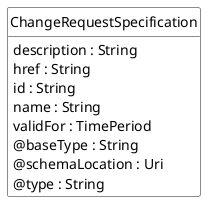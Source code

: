 @startuml
hide circle
hide methods
hide stereotype
show <<Enumeration>> stereotype
skinparam class {
   BackgroundColor<<Enumeration>> #E6F5F7
   BackgroundColor<<Ref>> #FFFFE0
   BackgroundColor<<Pivot>> #FFFFFFF
   BackgroundColor<<SimpleType>> #E2F0DA
   BackgroundColor #FCF2E3
}

class ChangeRequestSpecification <<Pivot>> {
    description : String
    href : String
    id : String
    name : String
    validFor : TimePeriod
    @baseType : String
    @schemaLocation : Uri
    @type : String
}


@enduml